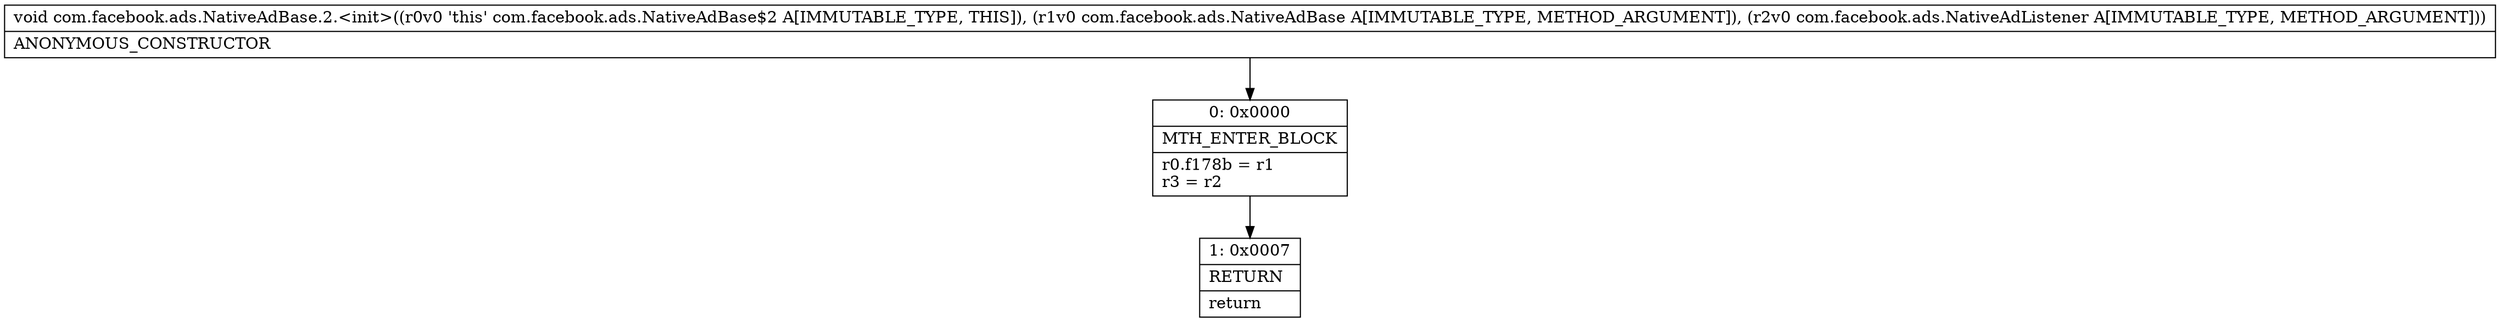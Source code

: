 digraph "CFG forcom.facebook.ads.NativeAdBase.2.\<init\>(Lcom\/facebook\/ads\/NativeAdBase;Lcom\/facebook\/ads\/NativeAdListener;)V" {
Node_0 [shape=record,label="{0\:\ 0x0000|MTH_ENTER_BLOCK\l|r0.f178b = r1\lr3 = r2\l}"];
Node_1 [shape=record,label="{1\:\ 0x0007|RETURN\l|return\l}"];
MethodNode[shape=record,label="{void com.facebook.ads.NativeAdBase.2.\<init\>((r0v0 'this' com.facebook.ads.NativeAdBase$2 A[IMMUTABLE_TYPE, THIS]), (r1v0 com.facebook.ads.NativeAdBase A[IMMUTABLE_TYPE, METHOD_ARGUMENT]), (r2v0 com.facebook.ads.NativeAdListener A[IMMUTABLE_TYPE, METHOD_ARGUMENT]))  | ANONYMOUS_CONSTRUCTOR\l}"];
MethodNode -> Node_0;
Node_0 -> Node_1;
}

